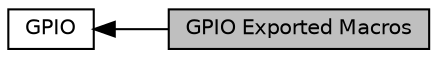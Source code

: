 digraph "GPIO Exported Macros"
{
  edge [fontname="Helvetica",fontsize="10",labelfontname="Helvetica",labelfontsize="10"];
  node [fontname="Helvetica",fontsize="10",shape=record];
  rankdir=LR;
  Node1 [label="GPIO",height=0.2,width=0.4,color="black", fillcolor="white", style="filled",URL="$group___g_p_i_o.html",tooltip="GPIO HAL module driver. "];
  Node0 [label="GPIO Exported Macros",height=0.2,width=0.4,color="black", fillcolor="grey75", style="filled", fontcolor="black"];
  Node1->Node0 [shape=plaintext, dir="back", style="solid"];
}
